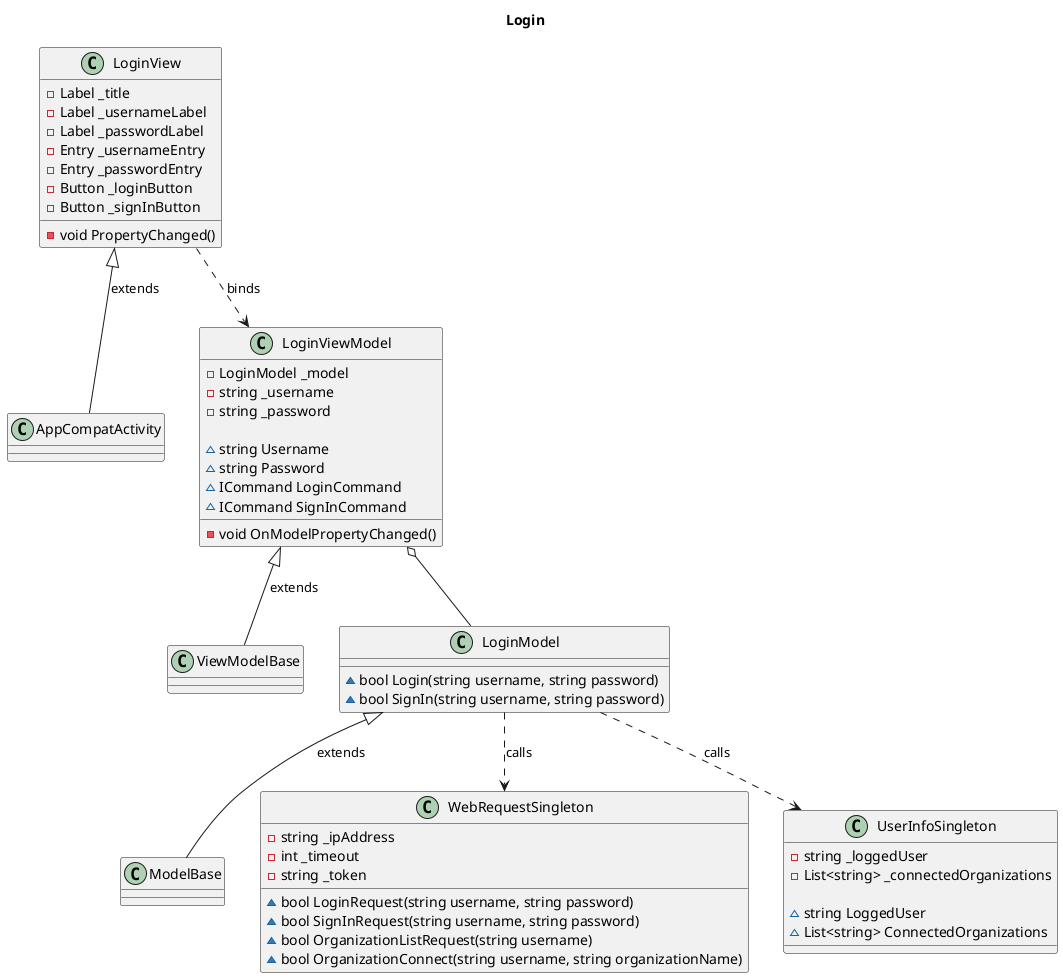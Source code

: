 @startuml

title Login

class AppCompatActivity
class ViewModelBase
class ModelBase

LoginView <|-- AppCompatActivity : extends
LoginView ..> LoginViewModel : binds
LoginViewModel <|-- ViewModelBase : extends
LoginViewModel o-- LoginModel
LoginModel <|-- ModelBase : extends
LoginModel ..> WebRequestSingleton : calls
LoginModel ..> UserInfoSingleton : calls

class LoginView {
    -Label _title
    -Label _usernameLabel
    -Label _passwordLabel
    -Entry _usernameEntry
    -Entry _passwordEntry
    -Button _loginButton
    -Button _signInButton
    -void PropertyChanged()
}

class LoginViewModel{
    -LoginModel _model
    -string _username
    -string _password

    ~string Username
    ~string Password
    ~ICommand LoginCommand
    ~ICommand SignInCommand

    -void OnModelPropertyChanged()
}

class LoginModel {
    ~bool Login(string username, string password)
    ~bool SignIn(string username, string password)
}

class WebRequestSingleton {
    -string _ipAddress
    -int _timeout
    -string _token

    ~bool LoginRequest(string username, string password)
    ~bool SignInRequest(string username, string password)
    ~bool OrganizationListRequest(string username)
    ~bool OrganizationConnect(string username, string organizationName)
}

class UserInfoSingleton {
    -string _loggedUser
    -List<string> _connectedOrganizations
    
    ~string LoggedUser
    ~List<string> ConnectedOrganizations
}

@enduml